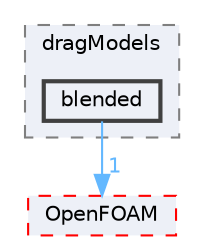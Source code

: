 digraph "src/phaseSystemModels/multiphaseEuler/multiphaseSystem/interfacialModels/dragModels/blended"
{
 // LATEX_PDF_SIZE
  bgcolor="transparent";
  edge [fontname=Helvetica,fontsize=10,labelfontname=Helvetica,labelfontsize=10];
  node [fontname=Helvetica,fontsize=10,shape=box,height=0.2,width=0.4];
  compound=true
  subgraph clusterdir_5130330b69a79dabb212eb5112e28572 {
    graph [ bgcolor="#edf0f7", pencolor="grey50", label="dragModels", fontname=Helvetica,fontsize=10 style="filled,dashed", URL="dir_5130330b69a79dabb212eb5112e28572.html",tooltip=""]
  dir_0905524285aa5cb7d318bced5aa1e261 [label="blended", fillcolor="#edf0f7", color="grey25", style="filled,bold", URL="dir_0905524285aa5cb7d318bced5aa1e261.html",tooltip=""];
  }
  dir_c5473ff19b20e6ec4dfe5c310b3778a8 [label="OpenFOAM", fillcolor="#edf0f7", color="red", style="filled,dashed", URL="dir_c5473ff19b20e6ec4dfe5c310b3778a8.html",tooltip=""];
  dir_0905524285aa5cb7d318bced5aa1e261->dir_c5473ff19b20e6ec4dfe5c310b3778a8 [headlabel="1", labeldistance=1.5 headhref="dir_000288_002695.html" href="dir_000288_002695.html" color="steelblue1" fontcolor="steelblue1"];
}
